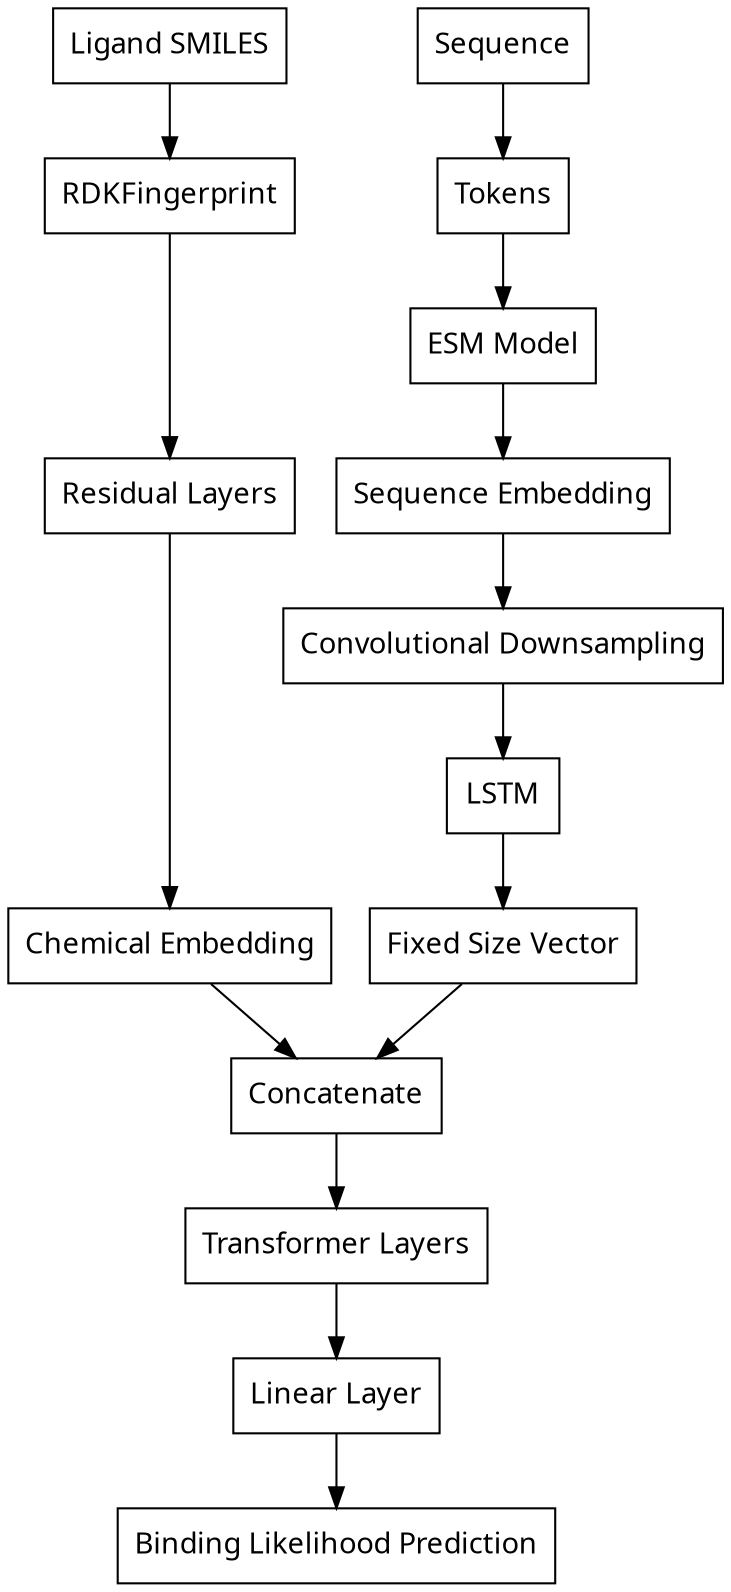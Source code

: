 digraph model{
	graph [dpi = 300]
	node [shape = box fontname="Noto Sans"]
	{rank = same "Ligand SMILES" "Sequence"}
	{rank = same "RDKFingerprint" "Tokens"}
	{rank = same "Sequence" "Ligand SMILES"}
	{rank = same "Chemical Embedding" "Fixed Size Vector"}
	"Ligand SMILES" -> "RDKFingerprint"

	"RDKFingerprint" -> "Residual Layers"
	"Residual Layers" -> "Chemical Embedding"
	"Chemical Embedding" -> "Concatenate"


	"Sequence" -> "Tokens"
	"Tokens" -> "ESM Model"
	"ESM Model" -> "Sequence Embedding"

	"Sequence Embedding" -> "Convolutional Downsampling"
	"Convolutional Downsampling" -> "LSTM"
	"LSTM" -> "Fixed Size Vector"
	"Fixed Size Vector" -> "Concatenate"
	"Concatenate" -> "Transformer Layers"
	"Transformer Layers" -> "Linear Layer"
	"Linear Layer" -> "Binding Likelihood Prediction"

	}
